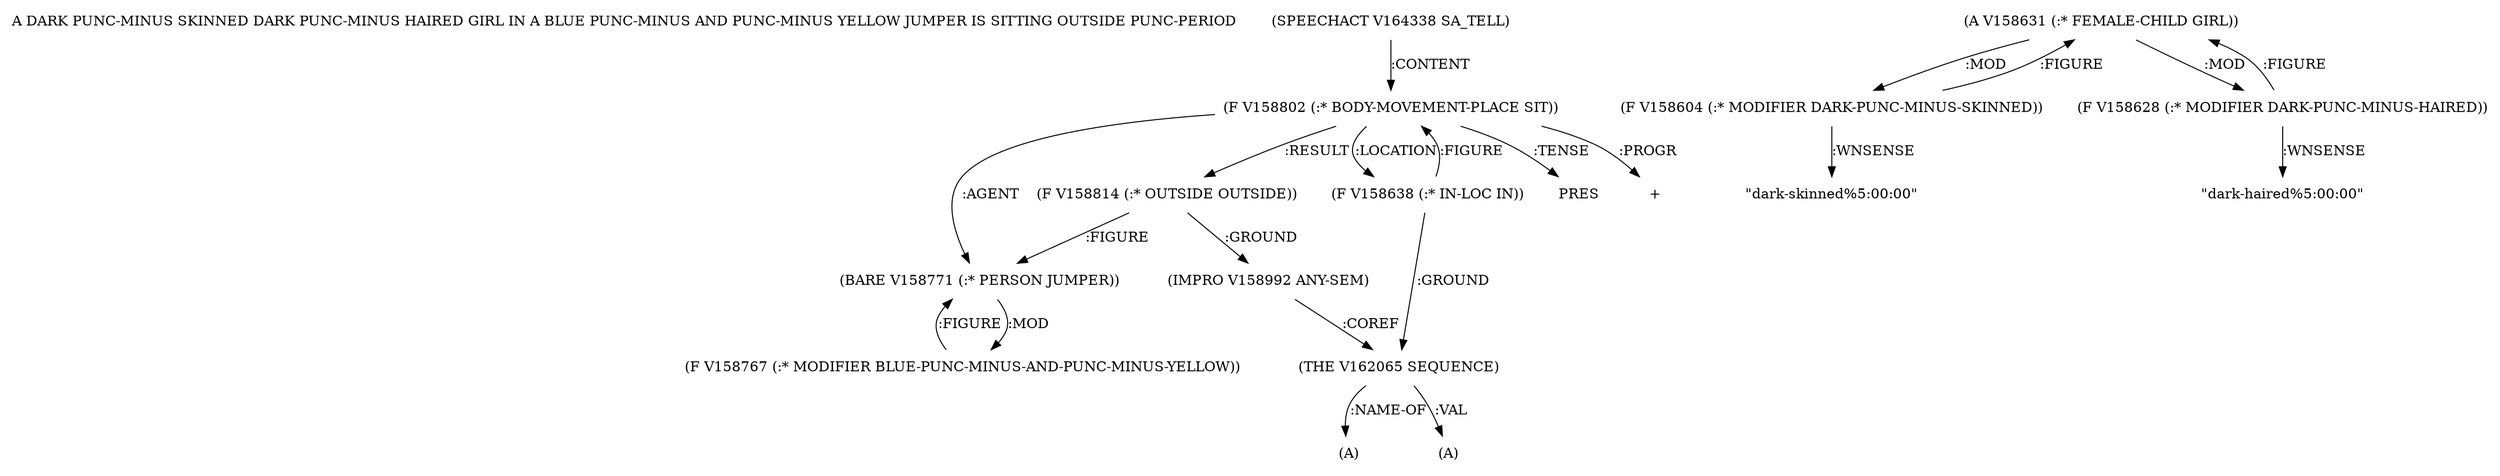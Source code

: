 digraph Terms {
  node [shape=none]
  "A DARK PUNC-MINUS SKINNED DARK PUNC-MINUS HAIRED GIRL IN A BLUE PUNC-MINUS AND PUNC-MINUS YELLOW JUMPER IS SITTING OUTSIDE PUNC-PERIOD"
  "V164338" [label="(SPEECHACT V164338 SA_TELL)"]
  "V164338" -> "V158802" [label=":CONTENT"]
  "V158802" [label="(F V158802 (:* BODY-MOVEMENT-PLACE SIT))"]
  "V158802" -> "V158814" [label=":RESULT"]
  "V158802" -> "V158771" [label=":AGENT"]
  "V158802" -> "V158638" [label=":LOCATION"]
  "V158802" -> "NT171092" [label=":TENSE"]
  "NT171092" [label="PRES"]
  "V158802" -> "NT171093" [label=":PROGR"]
  "NT171093" [label="+"]
  "V158638" [label="(F V158638 (:* IN-LOC IN))"]
  "V158638" -> "V162065" [label=":GROUND"]
  "V158638" -> "V158802" [label=":FIGURE"]
  "V162065" [label="(THE V162065 SEQUENCE)"]
  "V162065" -> "NT171094" [label=":NAME-OF"]
  "NT171094" [label="(A)"]
  "V162065" -> "NT171095" [label=":VAL"]
  "NT171095" [label="(A)"]
  "V158771" [label="(BARE V158771 (:* PERSON JUMPER))"]
  "V158771" -> "V158767" [label=":MOD"]
  "V158767" [label="(F V158767 (:* MODIFIER BLUE-PUNC-MINUS-AND-PUNC-MINUS-YELLOW))"]
  "V158767" -> "V158771" [label=":FIGURE"]
  "V158814" [label="(F V158814 (:* OUTSIDE OUTSIDE))"]
  "V158814" -> "V158992" [label=":GROUND"]
  "V158814" -> "V158771" [label=":FIGURE"]
  "V158992" [label="(IMPRO V158992 ANY-SEM)"]
  "V158992" -> "V162065" [label=":COREF"]
  "V158631" [label="(A V158631 (:* FEMALE-CHILD GIRL))"]
  "V158631" -> "V158604" [label=":MOD"]
  "V158631" -> "V158628" [label=":MOD"]
  "V158604" [label="(F V158604 (:* MODIFIER DARK-PUNC-MINUS-SKINNED))"]
  "V158604" -> "V158631" [label=":FIGURE"]
  "V158604" -> "NT171096" [label=":WNSENSE"]
  "NT171096" [label="\"dark-skinned%5:00:00\""]
  "V158628" [label="(F V158628 (:* MODIFIER DARK-PUNC-MINUS-HAIRED))"]
  "V158628" -> "V158631" [label=":FIGURE"]
  "V158628" -> "NT171097" [label=":WNSENSE"]
  "NT171097" [label="\"dark-haired%5:00:00\""]
}
